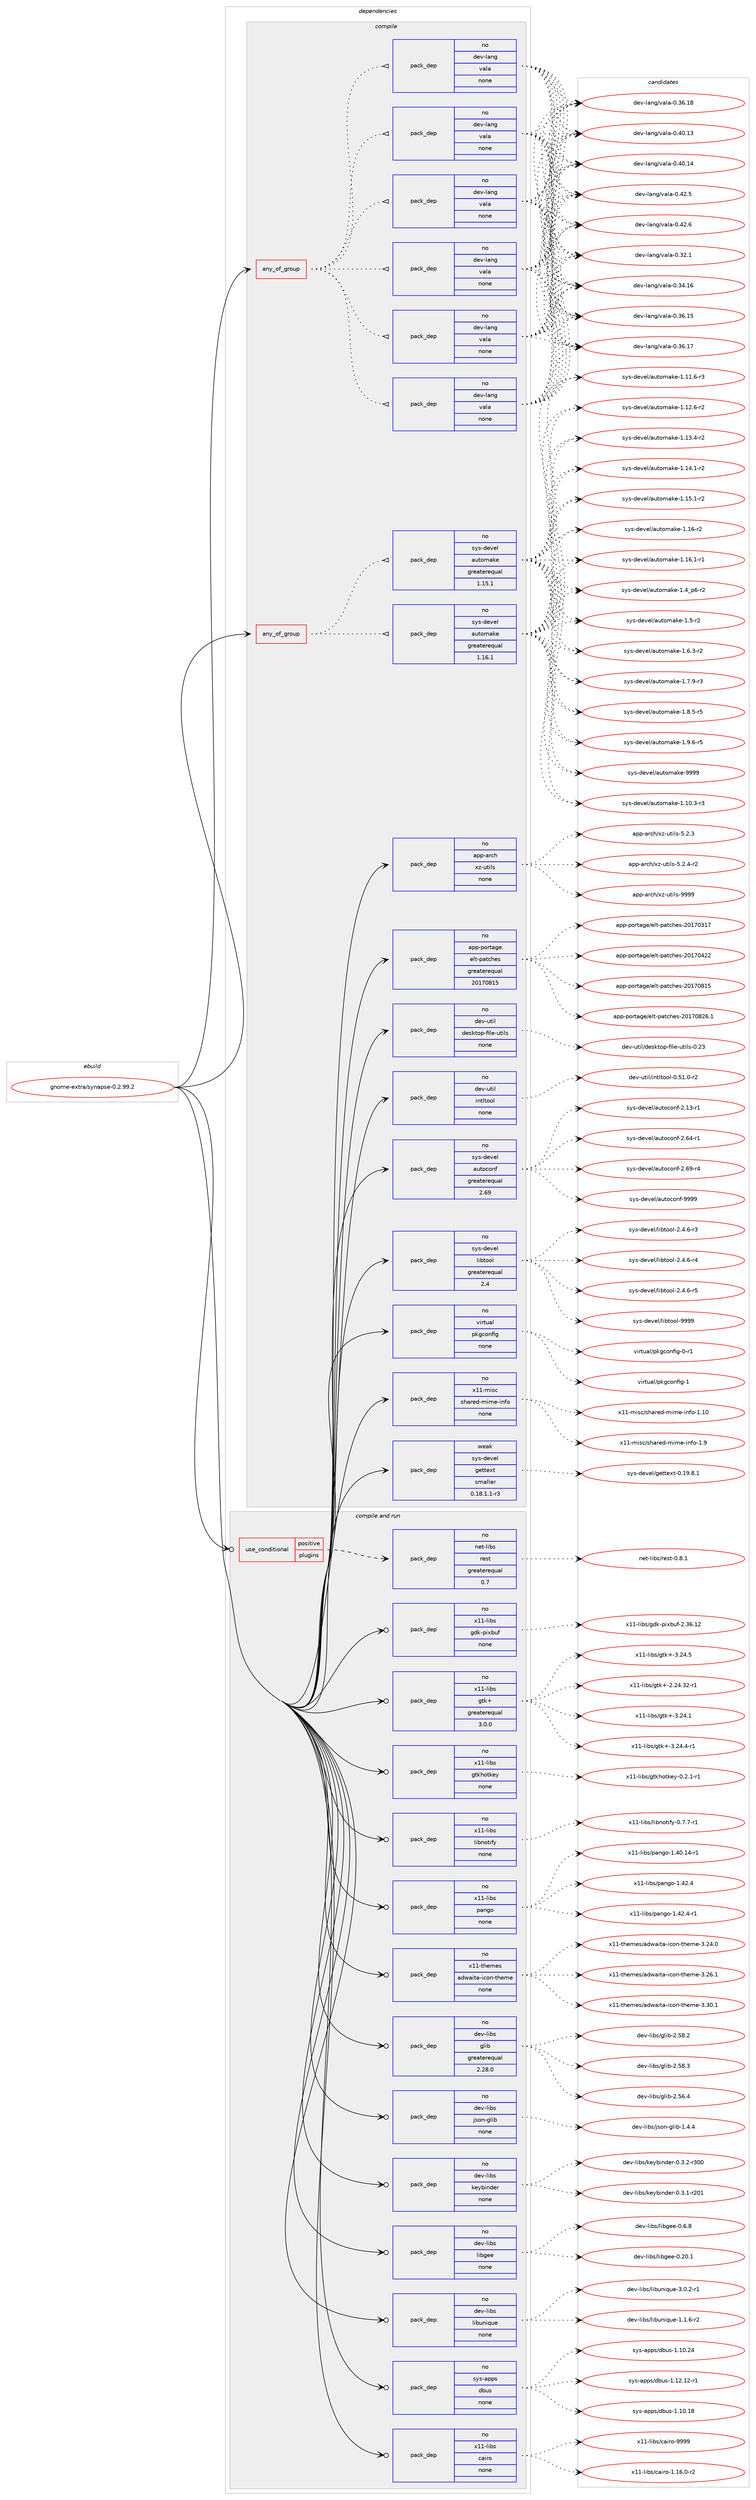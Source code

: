 digraph prolog {

# *************
# Graph options
# *************

newrank=true;
concentrate=true;
compound=true;
graph [rankdir=LR,fontname=Helvetica,fontsize=10,ranksep=1.5];#, ranksep=2.5, nodesep=0.2];
edge  [arrowhead=vee];
node  [fontname=Helvetica,fontsize=10];

# **********
# The ebuild
# **********

subgraph cluster_leftcol {
color=gray;
rank=same;
label=<<i>ebuild</i>>;
id [label="gnome-extra/synapse-0.2.99.2", color=red, width=4, href="../gnome-extra/synapse-0.2.99.2.svg"];
}

# ****************
# The dependencies
# ****************

subgraph cluster_midcol {
color=gray;
label=<<i>dependencies</i>>;
subgraph cluster_compile {
fillcolor="#eeeeee";
style=filled;
label=<<i>compile</i>>;
subgraph any23641 {
dependency1568885 [label=<<TABLE BORDER="0" CELLBORDER="1" CELLSPACING="0" CELLPADDING="4"><TR><TD CELLPADDING="10">any_of_group</TD></TR></TABLE>>, shape=none, color=red];subgraph pack1116404 {
dependency1568886 [label=<<TABLE BORDER="0" CELLBORDER="1" CELLSPACING="0" CELLPADDING="4" WIDTH="220"><TR><TD ROWSPAN="6" CELLPADDING="30">pack_dep</TD></TR><TR><TD WIDTH="110">no</TD></TR><TR><TD>dev-lang</TD></TR><TR><TD>vala</TD></TR><TR><TD>none</TD></TR><TR><TD></TD></TR></TABLE>>, shape=none, color=blue];
}
dependency1568885:e -> dependency1568886:w [weight=20,style="dotted",arrowhead="oinv"];
subgraph pack1116405 {
dependency1568887 [label=<<TABLE BORDER="0" CELLBORDER="1" CELLSPACING="0" CELLPADDING="4" WIDTH="220"><TR><TD ROWSPAN="6" CELLPADDING="30">pack_dep</TD></TR><TR><TD WIDTH="110">no</TD></TR><TR><TD>dev-lang</TD></TR><TR><TD>vala</TD></TR><TR><TD>none</TD></TR><TR><TD></TD></TR></TABLE>>, shape=none, color=blue];
}
dependency1568885:e -> dependency1568887:w [weight=20,style="dotted",arrowhead="oinv"];
subgraph pack1116406 {
dependency1568888 [label=<<TABLE BORDER="0" CELLBORDER="1" CELLSPACING="0" CELLPADDING="4" WIDTH="220"><TR><TD ROWSPAN="6" CELLPADDING="30">pack_dep</TD></TR><TR><TD WIDTH="110">no</TD></TR><TR><TD>dev-lang</TD></TR><TR><TD>vala</TD></TR><TR><TD>none</TD></TR><TR><TD></TD></TR></TABLE>>, shape=none, color=blue];
}
dependency1568885:e -> dependency1568888:w [weight=20,style="dotted",arrowhead="oinv"];
subgraph pack1116407 {
dependency1568889 [label=<<TABLE BORDER="0" CELLBORDER="1" CELLSPACING="0" CELLPADDING="4" WIDTH="220"><TR><TD ROWSPAN="6" CELLPADDING="30">pack_dep</TD></TR><TR><TD WIDTH="110">no</TD></TR><TR><TD>dev-lang</TD></TR><TR><TD>vala</TD></TR><TR><TD>none</TD></TR><TR><TD></TD></TR></TABLE>>, shape=none, color=blue];
}
dependency1568885:e -> dependency1568889:w [weight=20,style="dotted",arrowhead="oinv"];
subgraph pack1116408 {
dependency1568890 [label=<<TABLE BORDER="0" CELLBORDER="1" CELLSPACING="0" CELLPADDING="4" WIDTH="220"><TR><TD ROWSPAN="6" CELLPADDING="30">pack_dep</TD></TR><TR><TD WIDTH="110">no</TD></TR><TR><TD>dev-lang</TD></TR><TR><TD>vala</TD></TR><TR><TD>none</TD></TR><TR><TD></TD></TR></TABLE>>, shape=none, color=blue];
}
dependency1568885:e -> dependency1568890:w [weight=20,style="dotted",arrowhead="oinv"];
subgraph pack1116409 {
dependency1568891 [label=<<TABLE BORDER="0" CELLBORDER="1" CELLSPACING="0" CELLPADDING="4" WIDTH="220"><TR><TD ROWSPAN="6" CELLPADDING="30">pack_dep</TD></TR><TR><TD WIDTH="110">no</TD></TR><TR><TD>dev-lang</TD></TR><TR><TD>vala</TD></TR><TR><TD>none</TD></TR><TR><TD></TD></TR></TABLE>>, shape=none, color=blue];
}
dependency1568885:e -> dependency1568891:w [weight=20,style="dotted",arrowhead="oinv"];
}
id:e -> dependency1568885:w [weight=20,style="solid",arrowhead="vee"];
subgraph any23642 {
dependency1568892 [label=<<TABLE BORDER="0" CELLBORDER="1" CELLSPACING="0" CELLPADDING="4"><TR><TD CELLPADDING="10">any_of_group</TD></TR></TABLE>>, shape=none, color=red];subgraph pack1116410 {
dependency1568893 [label=<<TABLE BORDER="0" CELLBORDER="1" CELLSPACING="0" CELLPADDING="4" WIDTH="220"><TR><TD ROWSPAN="6" CELLPADDING="30">pack_dep</TD></TR><TR><TD WIDTH="110">no</TD></TR><TR><TD>sys-devel</TD></TR><TR><TD>automake</TD></TR><TR><TD>greaterequal</TD></TR><TR><TD>1.16.1</TD></TR></TABLE>>, shape=none, color=blue];
}
dependency1568892:e -> dependency1568893:w [weight=20,style="dotted",arrowhead="oinv"];
subgraph pack1116411 {
dependency1568894 [label=<<TABLE BORDER="0" CELLBORDER="1" CELLSPACING="0" CELLPADDING="4" WIDTH="220"><TR><TD ROWSPAN="6" CELLPADDING="30">pack_dep</TD></TR><TR><TD WIDTH="110">no</TD></TR><TR><TD>sys-devel</TD></TR><TR><TD>automake</TD></TR><TR><TD>greaterequal</TD></TR><TR><TD>1.15.1</TD></TR></TABLE>>, shape=none, color=blue];
}
dependency1568892:e -> dependency1568894:w [weight=20,style="dotted",arrowhead="oinv"];
}
id:e -> dependency1568892:w [weight=20,style="solid",arrowhead="vee"];
subgraph pack1116412 {
dependency1568895 [label=<<TABLE BORDER="0" CELLBORDER="1" CELLSPACING="0" CELLPADDING="4" WIDTH="220"><TR><TD ROWSPAN="6" CELLPADDING="30">pack_dep</TD></TR><TR><TD WIDTH="110">no</TD></TR><TR><TD>app-arch</TD></TR><TR><TD>xz-utils</TD></TR><TR><TD>none</TD></TR><TR><TD></TD></TR></TABLE>>, shape=none, color=blue];
}
id:e -> dependency1568895:w [weight=20,style="solid",arrowhead="vee"];
subgraph pack1116413 {
dependency1568896 [label=<<TABLE BORDER="0" CELLBORDER="1" CELLSPACING="0" CELLPADDING="4" WIDTH="220"><TR><TD ROWSPAN="6" CELLPADDING="30">pack_dep</TD></TR><TR><TD WIDTH="110">no</TD></TR><TR><TD>app-portage</TD></TR><TR><TD>elt-patches</TD></TR><TR><TD>greaterequal</TD></TR><TR><TD>20170815</TD></TR></TABLE>>, shape=none, color=blue];
}
id:e -> dependency1568896:w [weight=20,style="solid",arrowhead="vee"];
subgraph pack1116414 {
dependency1568897 [label=<<TABLE BORDER="0" CELLBORDER="1" CELLSPACING="0" CELLPADDING="4" WIDTH="220"><TR><TD ROWSPAN="6" CELLPADDING="30">pack_dep</TD></TR><TR><TD WIDTH="110">no</TD></TR><TR><TD>dev-util</TD></TR><TR><TD>desktop-file-utils</TD></TR><TR><TD>none</TD></TR><TR><TD></TD></TR></TABLE>>, shape=none, color=blue];
}
id:e -> dependency1568897:w [weight=20,style="solid",arrowhead="vee"];
subgraph pack1116415 {
dependency1568898 [label=<<TABLE BORDER="0" CELLBORDER="1" CELLSPACING="0" CELLPADDING="4" WIDTH="220"><TR><TD ROWSPAN="6" CELLPADDING="30">pack_dep</TD></TR><TR><TD WIDTH="110">no</TD></TR><TR><TD>dev-util</TD></TR><TR><TD>intltool</TD></TR><TR><TD>none</TD></TR><TR><TD></TD></TR></TABLE>>, shape=none, color=blue];
}
id:e -> dependency1568898:w [weight=20,style="solid",arrowhead="vee"];
subgraph pack1116416 {
dependency1568899 [label=<<TABLE BORDER="0" CELLBORDER="1" CELLSPACING="0" CELLPADDING="4" WIDTH="220"><TR><TD ROWSPAN="6" CELLPADDING="30">pack_dep</TD></TR><TR><TD WIDTH="110">no</TD></TR><TR><TD>sys-devel</TD></TR><TR><TD>autoconf</TD></TR><TR><TD>greaterequal</TD></TR><TR><TD>2.69</TD></TR></TABLE>>, shape=none, color=blue];
}
id:e -> dependency1568899:w [weight=20,style="solid",arrowhead="vee"];
subgraph pack1116417 {
dependency1568900 [label=<<TABLE BORDER="0" CELLBORDER="1" CELLSPACING="0" CELLPADDING="4" WIDTH="220"><TR><TD ROWSPAN="6" CELLPADDING="30">pack_dep</TD></TR><TR><TD WIDTH="110">no</TD></TR><TR><TD>sys-devel</TD></TR><TR><TD>libtool</TD></TR><TR><TD>greaterequal</TD></TR><TR><TD>2.4</TD></TR></TABLE>>, shape=none, color=blue];
}
id:e -> dependency1568900:w [weight=20,style="solid",arrowhead="vee"];
subgraph pack1116418 {
dependency1568901 [label=<<TABLE BORDER="0" CELLBORDER="1" CELLSPACING="0" CELLPADDING="4" WIDTH="220"><TR><TD ROWSPAN="6" CELLPADDING="30">pack_dep</TD></TR><TR><TD WIDTH="110">no</TD></TR><TR><TD>virtual</TD></TR><TR><TD>pkgconfig</TD></TR><TR><TD>none</TD></TR><TR><TD></TD></TR></TABLE>>, shape=none, color=blue];
}
id:e -> dependency1568901:w [weight=20,style="solid",arrowhead="vee"];
subgraph pack1116419 {
dependency1568902 [label=<<TABLE BORDER="0" CELLBORDER="1" CELLSPACING="0" CELLPADDING="4" WIDTH="220"><TR><TD ROWSPAN="6" CELLPADDING="30">pack_dep</TD></TR><TR><TD WIDTH="110">no</TD></TR><TR><TD>x11-misc</TD></TR><TR><TD>shared-mime-info</TD></TR><TR><TD>none</TD></TR><TR><TD></TD></TR></TABLE>>, shape=none, color=blue];
}
id:e -> dependency1568902:w [weight=20,style="solid",arrowhead="vee"];
subgraph pack1116420 {
dependency1568903 [label=<<TABLE BORDER="0" CELLBORDER="1" CELLSPACING="0" CELLPADDING="4" WIDTH="220"><TR><TD ROWSPAN="6" CELLPADDING="30">pack_dep</TD></TR><TR><TD WIDTH="110">weak</TD></TR><TR><TD>sys-devel</TD></TR><TR><TD>gettext</TD></TR><TR><TD>smaller</TD></TR><TR><TD>0.18.1.1-r3</TD></TR></TABLE>>, shape=none, color=blue];
}
id:e -> dependency1568903:w [weight=20,style="solid",arrowhead="vee"];
}
subgraph cluster_compileandrun {
fillcolor="#eeeeee";
style=filled;
label=<<i>compile and run</i>>;
subgraph cond428201 {
dependency1568904 [label=<<TABLE BORDER="0" CELLBORDER="1" CELLSPACING="0" CELLPADDING="4"><TR><TD ROWSPAN="3" CELLPADDING="10">use_conditional</TD></TR><TR><TD>positive</TD></TR><TR><TD>plugins</TD></TR></TABLE>>, shape=none, color=red];
subgraph pack1116421 {
dependency1568905 [label=<<TABLE BORDER="0" CELLBORDER="1" CELLSPACING="0" CELLPADDING="4" WIDTH="220"><TR><TD ROWSPAN="6" CELLPADDING="30">pack_dep</TD></TR><TR><TD WIDTH="110">no</TD></TR><TR><TD>net-libs</TD></TR><TR><TD>rest</TD></TR><TR><TD>greaterequal</TD></TR><TR><TD>0.7</TD></TR></TABLE>>, shape=none, color=blue];
}
dependency1568904:e -> dependency1568905:w [weight=20,style="dashed",arrowhead="vee"];
}
id:e -> dependency1568904:w [weight=20,style="solid",arrowhead="odotvee"];
subgraph pack1116422 {
dependency1568906 [label=<<TABLE BORDER="0" CELLBORDER="1" CELLSPACING="0" CELLPADDING="4" WIDTH="220"><TR><TD ROWSPAN="6" CELLPADDING="30">pack_dep</TD></TR><TR><TD WIDTH="110">no</TD></TR><TR><TD>dev-libs</TD></TR><TR><TD>glib</TD></TR><TR><TD>greaterequal</TD></TR><TR><TD>2.28.0</TD></TR></TABLE>>, shape=none, color=blue];
}
id:e -> dependency1568906:w [weight=20,style="solid",arrowhead="odotvee"];
subgraph pack1116423 {
dependency1568907 [label=<<TABLE BORDER="0" CELLBORDER="1" CELLSPACING="0" CELLPADDING="4" WIDTH="220"><TR><TD ROWSPAN="6" CELLPADDING="30">pack_dep</TD></TR><TR><TD WIDTH="110">no</TD></TR><TR><TD>dev-libs</TD></TR><TR><TD>json-glib</TD></TR><TR><TD>none</TD></TR><TR><TD></TD></TR></TABLE>>, shape=none, color=blue];
}
id:e -> dependency1568907:w [weight=20,style="solid",arrowhead="odotvee"];
subgraph pack1116424 {
dependency1568908 [label=<<TABLE BORDER="0" CELLBORDER="1" CELLSPACING="0" CELLPADDING="4" WIDTH="220"><TR><TD ROWSPAN="6" CELLPADDING="30">pack_dep</TD></TR><TR><TD WIDTH="110">no</TD></TR><TR><TD>dev-libs</TD></TR><TR><TD>keybinder</TD></TR><TR><TD>none</TD></TR><TR><TD></TD></TR></TABLE>>, shape=none, color=blue];
}
id:e -> dependency1568908:w [weight=20,style="solid",arrowhead="odotvee"];
subgraph pack1116425 {
dependency1568909 [label=<<TABLE BORDER="0" CELLBORDER="1" CELLSPACING="0" CELLPADDING="4" WIDTH="220"><TR><TD ROWSPAN="6" CELLPADDING="30">pack_dep</TD></TR><TR><TD WIDTH="110">no</TD></TR><TR><TD>dev-libs</TD></TR><TR><TD>libgee</TD></TR><TR><TD>none</TD></TR><TR><TD></TD></TR></TABLE>>, shape=none, color=blue];
}
id:e -> dependency1568909:w [weight=20,style="solid",arrowhead="odotvee"];
subgraph pack1116426 {
dependency1568910 [label=<<TABLE BORDER="0" CELLBORDER="1" CELLSPACING="0" CELLPADDING="4" WIDTH="220"><TR><TD ROWSPAN="6" CELLPADDING="30">pack_dep</TD></TR><TR><TD WIDTH="110">no</TD></TR><TR><TD>dev-libs</TD></TR><TR><TD>libunique</TD></TR><TR><TD>none</TD></TR><TR><TD></TD></TR></TABLE>>, shape=none, color=blue];
}
id:e -> dependency1568910:w [weight=20,style="solid",arrowhead="odotvee"];
subgraph pack1116427 {
dependency1568911 [label=<<TABLE BORDER="0" CELLBORDER="1" CELLSPACING="0" CELLPADDING="4" WIDTH="220"><TR><TD ROWSPAN="6" CELLPADDING="30">pack_dep</TD></TR><TR><TD WIDTH="110">no</TD></TR><TR><TD>sys-apps</TD></TR><TR><TD>dbus</TD></TR><TR><TD>none</TD></TR><TR><TD></TD></TR></TABLE>>, shape=none, color=blue];
}
id:e -> dependency1568911:w [weight=20,style="solid",arrowhead="odotvee"];
subgraph pack1116428 {
dependency1568912 [label=<<TABLE BORDER="0" CELLBORDER="1" CELLSPACING="0" CELLPADDING="4" WIDTH="220"><TR><TD ROWSPAN="6" CELLPADDING="30">pack_dep</TD></TR><TR><TD WIDTH="110">no</TD></TR><TR><TD>x11-libs</TD></TR><TR><TD>cairo</TD></TR><TR><TD>none</TD></TR><TR><TD></TD></TR></TABLE>>, shape=none, color=blue];
}
id:e -> dependency1568912:w [weight=20,style="solid",arrowhead="odotvee"];
subgraph pack1116429 {
dependency1568913 [label=<<TABLE BORDER="0" CELLBORDER="1" CELLSPACING="0" CELLPADDING="4" WIDTH="220"><TR><TD ROWSPAN="6" CELLPADDING="30">pack_dep</TD></TR><TR><TD WIDTH="110">no</TD></TR><TR><TD>x11-libs</TD></TR><TR><TD>gdk-pixbuf</TD></TR><TR><TD>none</TD></TR><TR><TD></TD></TR></TABLE>>, shape=none, color=blue];
}
id:e -> dependency1568913:w [weight=20,style="solid",arrowhead="odotvee"];
subgraph pack1116430 {
dependency1568914 [label=<<TABLE BORDER="0" CELLBORDER="1" CELLSPACING="0" CELLPADDING="4" WIDTH="220"><TR><TD ROWSPAN="6" CELLPADDING="30">pack_dep</TD></TR><TR><TD WIDTH="110">no</TD></TR><TR><TD>x11-libs</TD></TR><TR><TD>gtk+</TD></TR><TR><TD>greaterequal</TD></TR><TR><TD>3.0.0</TD></TR></TABLE>>, shape=none, color=blue];
}
id:e -> dependency1568914:w [weight=20,style="solid",arrowhead="odotvee"];
subgraph pack1116431 {
dependency1568915 [label=<<TABLE BORDER="0" CELLBORDER="1" CELLSPACING="0" CELLPADDING="4" WIDTH="220"><TR><TD ROWSPAN="6" CELLPADDING="30">pack_dep</TD></TR><TR><TD WIDTH="110">no</TD></TR><TR><TD>x11-libs</TD></TR><TR><TD>gtkhotkey</TD></TR><TR><TD>none</TD></TR><TR><TD></TD></TR></TABLE>>, shape=none, color=blue];
}
id:e -> dependency1568915:w [weight=20,style="solid",arrowhead="odotvee"];
subgraph pack1116432 {
dependency1568916 [label=<<TABLE BORDER="0" CELLBORDER="1" CELLSPACING="0" CELLPADDING="4" WIDTH="220"><TR><TD ROWSPAN="6" CELLPADDING="30">pack_dep</TD></TR><TR><TD WIDTH="110">no</TD></TR><TR><TD>x11-libs</TD></TR><TR><TD>libnotify</TD></TR><TR><TD>none</TD></TR><TR><TD></TD></TR></TABLE>>, shape=none, color=blue];
}
id:e -> dependency1568916:w [weight=20,style="solid",arrowhead="odotvee"];
subgraph pack1116433 {
dependency1568917 [label=<<TABLE BORDER="0" CELLBORDER="1" CELLSPACING="0" CELLPADDING="4" WIDTH="220"><TR><TD ROWSPAN="6" CELLPADDING="30">pack_dep</TD></TR><TR><TD WIDTH="110">no</TD></TR><TR><TD>x11-libs</TD></TR><TR><TD>pango</TD></TR><TR><TD>none</TD></TR><TR><TD></TD></TR></TABLE>>, shape=none, color=blue];
}
id:e -> dependency1568917:w [weight=20,style="solid",arrowhead="odotvee"];
subgraph pack1116434 {
dependency1568918 [label=<<TABLE BORDER="0" CELLBORDER="1" CELLSPACING="0" CELLPADDING="4" WIDTH="220"><TR><TD ROWSPAN="6" CELLPADDING="30">pack_dep</TD></TR><TR><TD WIDTH="110">no</TD></TR><TR><TD>x11-themes</TD></TR><TR><TD>adwaita-icon-theme</TD></TR><TR><TD>none</TD></TR><TR><TD></TD></TR></TABLE>>, shape=none, color=blue];
}
id:e -> dependency1568918:w [weight=20,style="solid",arrowhead="odotvee"];
}
subgraph cluster_run {
fillcolor="#eeeeee";
style=filled;
label=<<i>run</i>>;
}
}

# **************
# The candidates
# **************

subgraph cluster_choices {
rank=same;
color=gray;
label=<<i>candidates</i>>;

subgraph choice1116404 {
color=black;
nodesep=1;
choice100101118451089711010347118971089745484651504649 [label="dev-lang/vala-0.32.1", color=red, width=4,href="../dev-lang/vala-0.32.1.svg"];
choice10010111845108971101034711897108974548465152464954 [label="dev-lang/vala-0.34.16", color=red, width=4,href="../dev-lang/vala-0.34.16.svg"];
choice10010111845108971101034711897108974548465154464953 [label="dev-lang/vala-0.36.15", color=red, width=4,href="../dev-lang/vala-0.36.15.svg"];
choice10010111845108971101034711897108974548465154464955 [label="dev-lang/vala-0.36.17", color=red, width=4,href="../dev-lang/vala-0.36.17.svg"];
choice10010111845108971101034711897108974548465154464956 [label="dev-lang/vala-0.36.18", color=red, width=4,href="../dev-lang/vala-0.36.18.svg"];
choice10010111845108971101034711897108974548465248464951 [label="dev-lang/vala-0.40.13", color=red, width=4,href="../dev-lang/vala-0.40.13.svg"];
choice10010111845108971101034711897108974548465248464952 [label="dev-lang/vala-0.40.14", color=red, width=4,href="../dev-lang/vala-0.40.14.svg"];
choice100101118451089711010347118971089745484652504653 [label="dev-lang/vala-0.42.5", color=red, width=4,href="../dev-lang/vala-0.42.5.svg"];
choice100101118451089711010347118971089745484652504654 [label="dev-lang/vala-0.42.6", color=red, width=4,href="../dev-lang/vala-0.42.6.svg"];
dependency1568886:e -> choice100101118451089711010347118971089745484651504649:w [style=dotted,weight="100"];
dependency1568886:e -> choice10010111845108971101034711897108974548465152464954:w [style=dotted,weight="100"];
dependency1568886:e -> choice10010111845108971101034711897108974548465154464953:w [style=dotted,weight="100"];
dependency1568886:e -> choice10010111845108971101034711897108974548465154464955:w [style=dotted,weight="100"];
dependency1568886:e -> choice10010111845108971101034711897108974548465154464956:w [style=dotted,weight="100"];
dependency1568886:e -> choice10010111845108971101034711897108974548465248464951:w [style=dotted,weight="100"];
dependency1568886:e -> choice10010111845108971101034711897108974548465248464952:w [style=dotted,weight="100"];
dependency1568886:e -> choice100101118451089711010347118971089745484652504653:w [style=dotted,weight="100"];
dependency1568886:e -> choice100101118451089711010347118971089745484652504654:w [style=dotted,weight="100"];
}
subgraph choice1116405 {
color=black;
nodesep=1;
choice100101118451089711010347118971089745484651504649 [label="dev-lang/vala-0.32.1", color=red, width=4,href="../dev-lang/vala-0.32.1.svg"];
choice10010111845108971101034711897108974548465152464954 [label="dev-lang/vala-0.34.16", color=red, width=4,href="../dev-lang/vala-0.34.16.svg"];
choice10010111845108971101034711897108974548465154464953 [label="dev-lang/vala-0.36.15", color=red, width=4,href="../dev-lang/vala-0.36.15.svg"];
choice10010111845108971101034711897108974548465154464955 [label="dev-lang/vala-0.36.17", color=red, width=4,href="../dev-lang/vala-0.36.17.svg"];
choice10010111845108971101034711897108974548465154464956 [label="dev-lang/vala-0.36.18", color=red, width=4,href="../dev-lang/vala-0.36.18.svg"];
choice10010111845108971101034711897108974548465248464951 [label="dev-lang/vala-0.40.13", color=red, width=4,href="../dev-lang/vala-0.40.13.svg"];
choice10010111845108971101034711897108974548465248464952 [label="dev-lang/vala-0.40.14", color=red, width=4,href="../dev-lang/vala-0.40.14.svg"];
choice100101118451089711010347118971089745484652504653 [label="dev-lang/vala-0.42.5", color=red, width=4,href="../dev-lang/vala-0.42.5.svg"];
choice100101118451089711010347118971089745484652504654 [label="dev-lang/vala-0.42.6", color=red, width=4,href="../dev-lang/vala-0.42.6.svg"];
dependency1568887:e -> choice100101118451089711010347118971089745484651504649:w [style=dotted,weight="100"];
dependency1568887:e -> choice10010111845108971101034711897108974548465152464954:w [style=dotted,weight="100"];
dependency1568887:e -> choice10010111845108971101034711897108974548465154464953:w [style=dotted,weight="100"];
dependency1568887:e -> choice10010111845108971101034711897108974548465154464955:w [style=dotted,weight="100"];
dependency1568887:e -> choice10010111845108971101034711897108974548465154464956:w [style=dotted,weight="100"];
dependency1568887:e -> choice10010111845108971101034711897108974548465248464951:w [style=dotted,weight="100"];
dependency1568887:e -> choice10010111845108971101034711897108974548465248464952:w [style=dotted,weight="100"];
dependency1568887:e -> choice100101118451089711010347118971089745484652504653:w [style=dotted,weight="100"];
dependency1568887:e -> choice100101118451089711010347118971089745484652504654:w [style=dotted,weight="100"];
}
subgraph choice1116406 {
color=black;
nodesep=1;
choice100101118451089711010347118971089745484651504649 [label="dev-lang/vala-0.32.1", color=red, width=4,href="../dev-lang/vala-0.32.1.svg"];
choice10010111845108971101034711897108974548465152464954 [label="dev-lang/vala-0.34.16", color=red, width=4,href="../dev-lang/vala-0.34.16.svg"];
choice10010111845108971101034711897108974548465154464953 [label="dev-lang/vala-0.36.15", color=red, width=4,href="../dev-lang/vala-0.36.15.svg"];
choice10010111845108971101034711897108974548465154464955 [label="dev-lang/vala-0.36.17", color=red, width=4,href="../dev-lang/vala-0.36.17.svg"];
choice10010111845108971101034711897108974548465154464956 [label="dev-lang/vala-0.36.18", color=red, width=4,href="../dev-lang/vala-0.36.18.svg"];
choice10010111845108971101034711897108974548465248464951 [label="dev-lang/vala-0.40.13", color=red, width=4,href="../dev-lang/vala-0.40.13.svg"];
choice10010111845108971101034711897108974548465248464952 [label="dev-lang/vala-0.40.14", color=red, width=4,href="../dev-lang/vala-0.40.14.svg"];
choice100101118451089711010347118971089745484652504653 [label="dev-lang/vala-0.42.5", color=red, width=4,href="../dev-lang/vala-0.42.5.svg"];
choice100101118451089711010347118971089745484652504654 [label="dev-lang/vala-0.42.6", color=red, width=4,href="../dev-lang/vala-0.42.6.svg"];
dependency1568888:e -> choice100101118451089711010347118971089745484651504649:w [style=dotted,weight="100"];
dependency1568888:e -> choice10010111845108971101034711897108974548465152464954:w [style=dotted,weight="100"];
dependency1568888:e -> choice10010111845108971101034711897108974548465154464953:w [style=dotted,weight="100"];
dependency1568888:e -> choice10010111845108971101034711897108974548465154464955:w [style=dotted,weight="100"];
dependency1568888:e -> choice10010111845108971101034711897108974548465154464956:w [style=dotted,weight="100"];
dependency1568888:e -> choice10010111845108971101034711897108974548465248464951:w [style=dotted,weight="100"];
dependency1568888:e -> choice10010111845108971101034711897108974548465248464952:w [style=dotted,weight="100"];
dependency1568888:e -> choice100101118451089711010347118971089745484652504653:w [style=dotted,weight="100"];
dependency1568888:e -> choice100101118451089711010347118971089745484652504654:w [style=dotted,weight="100"];
}
subgraph choice1116407 {
color=black;
nodesep=1;
choice100101118451089711010347118971089745484651504649 [label="dev-lang/vala-0.32.1", color=red, width=4,href="../dev-lang/vala-0.32.1.svg"];
choice10010111845108971101034711897108974548465152464954 [label="dev-lang/vala-0.34.16", color=red, width=4,href="../dev-lang/vala-0.34.16.svg"];
choice10010111845108971101034711897108974548465154464953 [label="dev-lang/vala-0.36.15", color=red, width=4,href="../dev-lang/vala-0.36.15.svg"];
choice10010111845108971101034711897108974548465154464955 [label="dev-lang/vala-0.36.17", color=red, width=4,href="../dev-lang/vala-0.36.17.svg"];
choice10010111845108971101034711897108974548465154464956 [label="dev-lang/vala-0.36.18", color=red, width=4,href="../dev-lang/vala-0.36.18.svg"];
choice10010111845108971101034711897108974548465248464951 [label="dev-lang/vala-0.40.13", color=red, width=4,href="../dev-lang/vala-0.40.13.svg"];
choice10010111845108971101034711897108974548465248464952 [label="dev-lang/vala-0.40.14", color=red, width=4,href="../dev-lang/vala-0.40.14.svg"];
choice100101118451089711010347118971089745484652504653 [label="dev-lang/vala-0.42.5", color=red, width=4,href="../dev-lang/vala-0.42.5.svg"];
choice100101118451089711010347118971089745484652504654 [label="dev-lang/vala-0.42.6", color=red, width=4,href="../dev-lang/vala-0.42.6.svg"];
dependency1568889:e -> choice100101118451089711010347118971089745484651504649:w [style=dotted,weight="100"];
dependency1568889:e -> choice10010111845108971101034711897108974548465152464954:w [style=dotted,weight="100"];
dependency1568889:e -> choice10010111845108971101034711897108974548465154464953:w [style=dotted,weight="100"];
dependency1568889:e -> choice10010111845108971101034711897108974548465154464955:w [style=dotted,weight="100"];
dependency1568889:e -> choice10010111845108971101034711897108974548465154464956:w [style=dotted,weight="100"];
dependency1568889:e -> choice10010111845108971101034711897108974548465248464951:w [style=dotted,weight="100"];
dependency1568889:e -> choice10010111845108971101034711897108974548465248464952:w [style=dotted,weight="100"];
dependency1568889:e -> choice100101118451089711010347118971089745484652504653:w [style=dotted,weight="100"];
dependency1568889:e -> choice100101118451089711010347118971089745484652504654:w [style=dotted,weight="100"];
}
subgraph choice1116408 {
color=black;
nodesep=1;
choice100101118451089711010347118971089745484651504649 [label="dev-lang/vala-0.32.1", color=red, width=4,href="../dev-lang/vala-0.32.1.svg"];
choice10010111845108971101034711897108974548465152464954 [label="dev-lang/vala-0.34.16", color=red, width=4,href="../dev-lang/vala-0.34.16.svg"];
choice10010111845108971101034711897108974548465154464953 [label="dev-lang/vala-0.36.15", color=red, width=4,href="../dev-lang/vala-0.36.15.svg"];
choice10010111845108971101034711897108974548465154464955 [label="dev-lang/vala-0.36.17", color=red, width=4,href="../dev-lang/vala-0.36.17.svg"];
choice10010111845108971101034711897108974548465154464956 [label="dev-lang/vala-0.36.18", color=red, width=4,href="../dev-lang/vala-0.36.18.svg"];
choice10010111845108971101034711897108974548465248464951 [label="dev-lang/vala-0.40.13", color=red, width=4,href="../dev-lang/vala-0.40.13.svg"];
choice10010111845108971101034711897108974548465248464952 [label="dev-lang/vala-0.40.14", color=red, width=4,href="../dev-lang/vala-0.40.14.svg"];
choice100101118451089711010347118971089745484652504653 [label="dev-lang/vala-0.42.5", color=red, width=4,href="../dev-lang/vala-0.42.5.svg"];
choice100101118451089711010347118971089745484652504654 [label="dev-lang/vala-0.42.6", color=red, width=4,href="../dev-lang/vala-0.42.6.svg"];
dependency1568890:e -> choice100101118451089711010347118971089745484651504649:w [style=dotted,weight="100"];
dependency1568890:e -> choice10010111845108971101034711897108974548465152464954:w [style=dotted,weight="100"];
dependency1568890:e -> choice10010111845108971101034711897108974548465154464953:w [style=dotted,weight="100"];
dependency1568890:e -> choice10010111845108971101034711897108974548465154464955:w [style=dotted,weight="100"];
dependency1568890:e -> choice10010111845108971101034711897108974548465154464956:w [style=dotted,weight="100"];
dependency1568890:e -> choice10010111845108971101034711897108974548465248464951:w [style=dotted,weight="100"];
dependency1568890:e -> choice10010111845108971101034711897108974548465248464952:w [style=dotted,weight="100"];
dependency1568890:e -> choice100101118451089711010347118971089745484652504653:w [style=dotted,weight="100"];
dependency1568890:e -> choice100101118451089711010347118971089745484652504654:w [style=dotted,weight="100"];
}
subgraph choice1116409 {
color=black;
nodesep=1;
choice100101118451089711010347118971089745484651504649 [label="dev-lang/vala-0.32.1", color=red, width=4,href="../dev-lang/vala-0.32.1.svg"];
choice10010111845108971101034711897108974548465152464954 [label="dev-lang/vala-0.34.16", color=red, width=4,href="../dev-lang/vala-0.34.16.svg"];
choice10010111845108971101034711897108974548465154464953 [label="dev-lang/vala-0.36.15", color=red, width=4,href="../dev-lang/vala-0.36.15.svg"];
choice10010111845108971101034711897108974548465154464955 [label="dev-lang/vala-0.36.17", color=red, width=4,href="../dev-lang/vala-0.36.17.svg"];
choice10010111845108971101034711897108974548465154464956 [label="dev-lang/vala-0.36.18", color=red, width=4,href="../dev-lang/vala-0.36.18.svg"];
choice10010111845108971101034711897108974548465248464951 [label="dev-lang/vala-0.40.13", color=red, width=4,href="../dev-lang/vala-0.40.13.svg"];
choice10010111845108971101034711897108974548465248464952 [label="dev-lang/vala-0.40.14", color=red, width=4,href="../dev-lang/vala-0.40.14.svg"];
choice100101118451089711010347118971089745484652504653 [label="dev-lang/vala-0.42.5", color=red, width=4,href="../dev-lang/vala-0.42.5.svg"];
choice100101118451089711010347118971089745484652504654 [label="dev-lang/vala-0.42.6", color=red, width=4,href="../dev-lang/vala-0.42.6.svg"];
dependency1568891:e -> choice100101118451089711010347118971089745484651504649:w [style=dotted,weight="100"];
dependency1568891:e -> choice10010111845108971101034711897108974548465152464954:w [style=dotted,weight="100"];
dependency1568891:e -> choice10010111845108971101034711897108974548465154464953:w [style=dotted,weight="100"];
dependency1568891:e -> choice10010111845108971101034711897108974548465154464955:w [style=dotted,weight="100"];
dependency1568891:e -> choice10010111845108971101034711897108974548465154464956:w [style=dotted,weight="100"];
dependency1568891:e -> choice10010111845108971101034711897108974548465248464951:w [style=dotted,weight="100"];
dependency1568891:e -> choice10010111845108971101034711897108974548465248464952:w [style=dotted,weight="100"];
dependency1568891:e -> choice100101118451089711010347118971089745484652504653:w [style=dotted,weight="100"];
dependency1568891:e -> choice100101118451089711010347118971089745484652504654:w [style=dotted,weight="100"];
}
subgraph choice1116410 {
color=black;
nodesep=1;
choice11512111545100101118101108479711711611110997107101454946494846514511451 [label="sys-devel/automake-1.10.3-r3", color=red, width=4,href="../sys-devel/automake-1.10.3-r3.svg"];
choice11512111545100101118101108479711711611110997107101454946494946544511451 [label="sys-devel/automake-1.11.6-r3", color=red, width=4,href="../sys-devel/automake-1.11.6-r3.svg"];
choice11512111545100101118101108479711711611110997107101454946495046544511450 [label="sys-devel/automake-1.12.6-r2", color=red, width=4,href="../sys-devel/automake-1.12.6-r2.svg"];
choice11512111545100101118101108479711711611110997107101454946495146524511450 [label="sys-devel/automake-1.13.4-r2", color=red, width=4,href="../sys-devel/automake-1.13.4-r2.svg"];
choice11512111545100101118101108479711711611110997107101454946495246494511450 [label="sys-devel/automake-1.14.1-r2", color=red, width=4,href="../sys-devel/automake-1.14.1-r2.svg"];
choice11512111545100101118101108479711711611110997107101454946495346494511450 [label="sys-devel/automake-1.15.1-r2", color=red, width=4,href="../sys-devel/automake-1.15.1-r2.svg"];
choice1151211154510010111810110847971171161111099710710145494649544511450 [label="sys-devel/automake-1.16-r2", color=red, width=4,href="../sys-devel/automake-1.16-r2.svg"];
choice11512111545100101118101108479711711611110997107101454946495446494511449 [label="sys-devel/automake-1.16.1-r1", color=red, width=4,href="../sys-devel/automake-1.16.1-r1.svg"];
choice115121115451001011181011084797117116111109971071014549465295112544511450 [label="sys-devel/automake-1.4_p6-r2", color=red, width=4,href="../sys-devel/automake-1.4_p6-r2.svg"];
choice11512111545100101118101108479711711611110997107101454946534511450 [label="sys-devel/automake-1.5-r2", color=red, width=4,href="../sys-devel/automake-1.5-r2.svg"];
choice115121115451001011181011084797117116111109971071014549465446514511450 [label="sys-devel/automake-1.6.3-r2", color=red, width=4,href="../sys-devel/automake-1.6.3-r2.svg"];
choice115121115451001011181011084797117116111109971071014549465546574511451 [label="sys-devel/automake-1.7.9-r3", color=red, width=4,href="../sys-devel/automake-1.7.9-r3.svg"];
choice115121115451001011181011084797117116111109971071014549465646534511453 [label="sys-devel/automake-1.8.5-r5", color=red, width=4,href="../sys-devel/automake-1.8.5-r5.svg"];
choice115121115451001011181011084797117116111109971071014549465746544511453 [label="sys-devel/automake-1.9.6-r5", color=red, width=4,href="../sys-devel/automake-1.9.6-r5.svg"];
choice115121115451001011181011084797117116111109971071014557575757 [label="sys-devel/automake-9999", color=red, width=4,href="../sys-devel/automake-9999.svg"];
dependency1568893:e -> choice11512111545100101118101108479711711611110997107101454946494846514511451:w [style=dotted,weight="100"];
dependency1568893:e -> choice11512111545100101118101108479711711611110997107101454946494946544511451:w [style=dotted,weight="100"];
dependency1568893:e -> choice11512111545100101118101108479711711611110997107101454946495046544511450:w [style=dotted,weight="100"];
dependency1568893:e -> choice11512111545100101118101108479711711611110997107101454946495146524511450:w [style=dotted,weight="100"];
dependency1568893:e -> choice11512111545100101118101108479711711611110997107101454946495246494511450:w [style=dotted,weight="100"];
dependency1568893:e -> choice11512111545100101118101108479711711611110997107101454946495346494511450:w [style=dotted,weight="100"];
dependency1568893:e -> choice1151211154510010111810110847971171161111099710710145494649544511450:w [style=dotted,weight="100"];
dependency1568893:e -> choice11512111545100101118101108479711711611110997107101454946495446494511449:w [style=dotted,weight="100"];
dependency1568893:e -> choice115121115451001011181011084797117116111109971071014549465295112544511450:w [style=dotted,weight="100"];
dependency1568893:e -> choice11512111545100101118101108479711711611110997107101454946534511450:w [style=dotted,weight="100"];
dependency1568893:e -> choice115121115451001011181011084797117116111109971071014549465446514511450:w [style=dotted,weight="100"];
dependency1568893:e -> choice115121115451001011181011084797117116111109971071014549465546574511451:w [style=dotted,weight="100"];
dependency1568893:e -> choice115121115451001011181011084797117116111109971071014549465646534511453:w [style=dotted,weight="100"];
dependency1568893:e -> choice115121115451001011181011084797117116111109971071014549465746544511453:w [style=dotted,weight="100"];
dependency1568893:e -> choice115121115451001011181011084797117116111109971071014557575757:w [style=dotted,weight="100"];
}
subgraph choice1116411 {
color=black;
nodesep=1;
choice11512111545100101118101108479711711611110997107101454946494846514511451 [label="sys-devel/automake-1.10.3-r3", color=red, width=4,href="../sys-devel/automake-1.10.3-r3.svg"];
choice11512111545100101118101108479711711611110997107101454946494946544511451 [label="sys-devel/automake-1.11.6-r3", color=red, width=4,href="../sys-devel/automake-1.11.6-r3.svg"];
choice11512111545100101118101108479711711611110997107101454946495046544511450 [label="sys-devel/automake-1.12.6-r2", color=red, width=4,href="../sys-devel/automake-1.12.6-r2.svg"];
choice11512111545100101118101108479711711611110997107101454946495146524511450 [label="sys-devel/automake-1.13.4-r2", color=red, width=4,href="../sys-devel/automake-1.13.4-r2.svg"];
choice11512111545100101118101108479711711611110997107101454946495246494511450 [label="sys-devel/automake-1.14.1-r2", color=red, width=4,href="../sys-devel/automake-1.14.1-r2.svg"];
choice11512111545100101118101108479711711611110997107101454946495346494511450 [label="sys-devel/automake-1.15.1-r2", color=red, width=4,href="../sys-devel/automake-1.15.1-r2.svg"];
choice1151211154510010111810110847971171161111099710710145494649544511450 [label="sys-devel/automake-1.16-r2", color=red, width=4,href="../sys-devel/automake-1.16-r2.svg"];
choice11512111545100101118101108479711711611110997107101454946495446494511449 [label="sys-devel/automake-1.16.1-r1", color=red, width=4,href="../sys-devel/automake-1.16.1-r1.svg"];
choice115121115451001011181011084797117116111109971071014549465295112544511450 [label="sys-devel/automake-1.4_p6-r2", color=red, width=4,href="../sys-devel/automake-1.4_p6-r2.svg"];
choice11512111545100101118101108479711711611110997107101454946534511450 [label="sys-devel/automake-1.5-r2", color=red, width=4,href="../sys-devel/automake-1.5-r2.svg"];
choice115121115451001011181011084797117116111109971071014549465446514511450 [label="sys-devel/automake-1.6.3-r2", color=red, width=4,href="../sys-devel/automake-1.6.3-r2.svg"];
choice115121115451001011181011084797117116111109971071014549465546574511451 [label="sys-devel/automake-1.7.9-r3", color=red, width=4,href="../sys-devel/automake-1.7.9-r3.svg"];
choice115121115451001011181011084797117116111109971071014549465646534511453 [label="sys-devel/automake-1.8.5-r5", color=red, width=4,href="../sys-devel/automake-1.8.5-r5.svg"];
choice115121115451001011181011084797117116111109971071014549465746544511453 [label="sys-devel/automake-1.9.6-r5", color=red, width=4,href="../sys-devel/automake-1.9.6-r5.svg"];
choice115121115451001011181011084797117116111109971071014557575757 [label="sys-devel/automake-9999", color=red, width=4,href="../sys-devel/automake-9999.svg"];
dependency1568894:e -> choice11512111545100101118101108479711711611110997107101454946494846514511451:w [style=dotted,weight="100"];
dependency1568894:e -> choice11512111545100101118101108479711711611110997107101454946494946544511451:w [style=dotted,weight="100"];
dependency1568894:e -> choice11512111545100101118101108479711711611110997107101454946495046544511450:w [style=dotted,weight="100"];
dependency1568894:e -> choice11512111545100101118101108479711711611110997107101454946495146524511450:w [style=dotted,weight="100"];
dependency1568894:e -> choice11512111545100101118101108479711711611110997107101454946495246494511450:w [style=dotted,weight="100"];
dependency1568894:e -> choice11512111545100101118101108479711711611110997107101454946495346494511450:w [style=dotted,weight="100"];
dependency1568894:e -> choice1151211154510010111810110847971171161111099710710145494649544511450:w [style=dotted,weight="100"];
dependency1568894:e -> choice11512111545100101118101108479711711611110997107101454946495446494511449:w [style=dotted,weight="100"];
dependency1568894:e -> choice115121115451001011181011084797117116111109971071014549465295112544511450:w [style=dotted,weight="100"];
dependency1568894:e -> choice11512111545100101118101108479711711611110997107101454946534511450:w [style=dotted,weight="100"];
dependency1568894:e -> choice115121115451001011181011084797117116111109971071014549465446514511450:w [style=dotted,weight="100"];
dependency1568894:e -> choice115121115451001011181011084797117116111109971071014549465546574511451:w [style=dotted,weight="100"];
dependency1568894:e -> choice115121115451001011181011084797117116111109971071014549465646534511453:w [style=dotted,weight="100"];
dependency1568894:e -> choice115121115451001011181011084797117116111109971071014549465746544511453:w [style=dotted,weight="100"];
dependency1568894:e -> choice115121115451001011181011084797117116111109971071014557575757:w [style=dotted,weight="100"];
}
subgraph choice1116412 {
color=black;
nodesep=1;
choice971121124597114991044712012245117116105108115455346504651 [label="app-arch/xz-utils-5.2.3", color=red, width=4,href="../app-arch/xz-utils-5.2.3.svg"];
choice9711211245971149910447120122451171161051081154553465046524511450 [label="app-arch/xz-utils-5.2.4-r2", color=red, width=4,href="../app-arch/xz-utils-5.2.4-r2.svg"];
choice9711211245971149910447120122451171161051081154557575757 [label="app-arch/xz-utils-9999", color=red, width=4,href="../app-arch/xz-utils-9999.svg"];
dependency1568895:e -> choice971121124597114991044712012245117116105108115455346504651:w [style=dotted,weight="100"];
dependency1568895:e -> choice9711211245971149910447120122451171161051081154553465046524511450:w [style=dotted,weight="100"];
dependency1568895:e -> choice9711211245971149910447120122451171161051081154557575757:w [style=dotted,weight="100"];
}
subgraph choice1116413 {
color=black;
nodesep=1;
choice97112112451121111141169710310147101108116451129711699104101115455048495548514955 [label="app-portage/elt-patches-20170317", color=red, width=4,href="../app-portage/elt-patches-20170317.svg"];
choice97112112451121111141169710310147101108116451129711699104101115455048495548525050 [label="app-portage/elt-patches-20170422", color=red, width=4,href="../app-portage/elt-patches-20170422.svg"];
choice97112112451121111141169710310147101108116451129711699104101115455048495548564953 [label="app-portage/elt-patches-20170815", color=red, width=4,href="../app-portage/elt-patches-20170815.svg"];
choice971121124511211111411697103101471011081164511297116991041011154550484955485650544649 [label="app-portage/elt-patches-20170826.1", color=red, width=4,href="../app-portage/elt-patches-20170826.1.svg"];
dependency1568896:e -> choice97112112451121111141169710310147101108116451129711699104101115455048495548514955:w [style=dotted,weight="100"];
dependency1568896:e -> choice97112112451121111141169710310147101108116451129711699104101115455048495548525050:w [style=dotted,weight="100"];
dependency1568896:e -> choice97112112451121111141169710310147101108116451129711699104101115455048495548564953:w [style=dotted,weight="100"];
dependency1568896:e -> choice971121124511211111411697103101471011081164511297116991041011154550484955485650544649:w [style=dotted,weight="100"];
}
subgraph choice1116414 {
color=black;
nodesep=1;
choice100101118451171161051084710010111510711611111245102105108101451171161051081154548465051 [label="dev-util/desktop-file-utils-0.23", color=red, width=4,href="../dev-util/desktop-file-utils-0.23.svg"];
dependency1568897:e -> choice100101118451171161051084710010111510711611111245102105108101451171161051081154548465051:w [style=dotted,weight="100"];
}
subgraph choice1116415 {
color=black;
nodesep=1;
choice1001011184511711610510847105110116108116111111108454846534946484511450 [label="dev-util/intltool-0.51.0-r2", color=red, width=4,href="../dev-util/intltool-0.51.0-r2.svg"];
dependency1568898:e -> choice1001011184511711610510847105110116108116111111108454846534946484511450:w [style=dotted,weight="100"];
}
subgraph choice1116416 {
color=black;
nodesep=1;
choice1151211154510010111810110847971171161119911111010245504649514511449 [label="sys-devel/autoconf-2.13-r1", color=red, width=4,href="../sys-devel/autoconf-2.13-r1.svg"];
choice1151211154510010111810110847971171161119911111010245504654524511449 [label="sys-devel/autoconf-2.64-r1", color=red, width=4,href="../sys-devel/autoconf-2.64-r1.svg"];
choice1151211154510010111810110847971171161119911111010245504654574511452 [label="sys-devel/autoconf-2.69-r4", color=red, width=4,href="../sys-devel/autoconf-2.69-r4.svg"];
choice115121115451001011181011084797117116111991111101024557575757 [label="sys-devel/autoconf-9999", color=red, width=4,href="../sys-devel/autoconf-9999.svg"];
dependency1568899:e -> choice1151211154510010111810110847971171161119911111010245504649514511449:w [style=dotted,weight="100"];
dependency1568899:e -> choice1151211154510010111810110847971171161119911111010245504654524511449:w [style=dotted,weight="100"];
dependency1568899:e -> choice1151211154510010111810110847971171161119911111010245504654574511452:w [style=dotted,weight="100"];
dependency1568899:e -> choice115121115451001011181011084797117116111991111101024557575757:w [style=dotted,weight="100"];
}
subgraph choice1116417 {
color=black;
nodesep=1;
choice1151211154510010111810110847108105981161111111084550465246544511451 [label="sys-devel/libtool-2.4.6-r3", color=red, width=4,href="../sys-devel/libtool-2.4.6-r3.svg"];
choice1151211154510010111810110847108105981161111111084550465246544511452 [label="sys-devel/libtool-2.4.6-r4", color=red, width=4,href="../sys-devel/libtool-2.4.6-r4.svg"];
choice1151211154510010111810110847108105981161111111084550465246544511453 [label="sys-devel/libtool-2.4.6-r5", color=red, width=4,href="../sys-devel/libtool-2.4.6-r5.svg"];
choice1151211154510010111810110847108105981161111111084557575757 [label="sys-devel/libtool-9999", color=red, width=4,href="../sys-devel/libtool-9999.svg"];
dependency1568900:e -> choice1151211154510010111810110847108105981161111111084550465246544511451:w [style=dotted,weight="100"];
dependency1568900:e -> choice1151211154510010111810110847108105981161111111084550465246544511452:w [style=dotted,weight="100"];
dependency1568900:e -> choice1151211154510010111810110847108105981161111111084550465246544511453:w [style=dotted,weight="100"];
dependency1568900:e -> choice1151211154510010111810110847108105981161111111084557575757:w [style=dotted,weight="100"];
}
subgraph choice1116418 {
color=black;
nodesep=1;
choice11810511411611797108471121071039911111010210510345484511449 [label="virtual/pkgconfig-0-r1", color=red, width=4,href="../virtual/pkgconfig-0-r1.svg"];
choice1181051141161179710847112107103991111101021051034549 [label="virtual/pkgconfig-1", color=red, width=4,href="../virtual/pkgconfig-1.svg"];
dependency1568901:e -> choice11810511411611797108471121071039911111010210510345484511449:w [style=dotted,weight="100"];
dependency1568901:e -> choice1181051141161179710847112107103991111101021051034549:w [style=dotted,weight="100"];
}
subgraph choice1116419 {
color=black;
nodesep=1;
choice12049494510910511599471151049711410110045109105109101451051101021114549464948 [label="x11-misc/shared-mime-info-1.10", color=red, width=4,href="../x11-misc/shared-mime-info-1.10.svg"];
choice120494945109105115994711510497114101100451091051091014510511010211145494657 [label="x11-misc/shared-mime-info-1.9", color=red, width=4,href="../x11-misc/shared-mime-info-1.9.svg"];
dependency1568902:e -> choice12049494510910511599471151049711410110045109105109101451051101021114549464948:w [style=dotted,weight="100"];
dependency1568902:e -> choice120494945109105115994711510497114101100451091051091014510511010211145494657:w [style=dotted,weight="100"];
}
subgraph choice1116420 {
color=black;
nodesep=1;
choice1151211154510010111810110847103101116116101120116454846495746564649 [label="sys-devel/gettext-0.19.8.1", color=red, width=4,href="../sys-devel/gettext-0.19.8.1.svg"];
dependency1568903:e -> choice1151211154510010111810110847103101116116101120116454846495746564649:w [style=dotted,weight="100"];
}
subgraph choice1116421 {
color=black;
nodesep=1;
choice110101116451081059811547114101115116454846564649 [label="net-libs/rest-0.8.1", color=red, width=4,href="../net-libs/rest-0.8.1.svg"];
dependency1568905:e -> choice110101116451081059811547114101115116454846564649:w [style=dotted,weight="100"];
}
subgraph choice1116422 {
color=black;
nodesep=1;
choice1001011184510810598115471031081059845504653544652 [label="dev-libs/glib-2.56.4", color=red, width=4,href="../dev-libs/glib-2.56.4.svg"];
choice1001011184510810598115471031081059845504653564650 [label="dev-libs/glib-2.58.2", color=red, width=4,href="../dev-libs/glib-2.58.2.svg"];
choice1001011184510810598115471031081059845504653564651 [label="dev-libs/glib-2.58.3", color=red, width=4,href="../dev-libs/glib-2.58.3.svg"];
dependency1568906:e -> choice1001011184510810598115471031081059845504653544652:w [style=dotted,weight="100"];
dependency1568906:e -> choice1001011184510810598115471031081059845504653564650:w [style=dotted,weight="100"];
dependency1568906:e -> choice1001011184510810598115471031081059845504653564651:w [style=dotted,weight="100"];
}
subgraph choice1116423 {
color=black;
nodesep=1;
choice1001011184510810598115471061151111104510310810598454946524652 [label="dev-libs/json-glib-1.4.4", color=red, width=4,href="../dev-libs/json-glib-1.4.4.svg"];
dependency1568907:e -> choice1001011184510810598115471061151111104510310810598454946524652:w [style=dotted,weight="100"];
}
subgraph choice1116424 {
color=black;
nodesep=1;
choice1001011184510810598115471071011219810511010010111445484651464945114504849 [label="dev-libs/keybinder-0.3.1-r201", color=red, width=4,href="../dev-libs/keybinder-0.3.1-r201.svg"];
choice1001011184510810598115471071011219810511010010111445484651465045114514848 [label="dev-libs/keybinder-0.3.2-r300", color=red, width=4,href="../dev-libs/keybinder-0.3.2-r300.svg"];
dependency1568908:e -> choice1001011184510810598115471071011219810511010010111445484651464945114504849:w [style=dotted,weight="100"];
dependency1568908:e -> choice1001011184510810598115471071011219810511010010111445484651465045114514848:w [style=dotted,weight="100"];
}
subgraph choice1116425 {
color=black;
nodesep=1;
choice1001011184510810598115471081059810310110145484650484649 [label="dev-libs/libgee-0.20.1", color=red, width=4,href="../dev-libs/libgee-0.20.1.svg"];
choice10010111845108105981154710810598103101101454846544656 [label="dev-libs/libgee-0.6.8", color=red, width=4,href="../dev-libs/libgee-0.6.8.svg"];
dependency1568909:e -> choice1001011184510810598115471081059810310110145484650484649:w [style=dotted,weight="100"];
dependency1568909:e -> choice10010111845108105981154710810598103101101454846544656:w [style=dotted,weight="100"];
}
subgraph choice1116426 {
color=black;
nodesep=1;
choice100101118451081059811547108105981171101051131171014549464946544511450 [label="dev-libs/libunique-1.1.6-r2", color=red, width=4,href="../dev-libs/libunique-1.1.6-r2.svg"];
choice100101118451081059811547108105981171101051131171014551464846504511449 [label="dev-libs/libunique-3.0.2-r1", color=red, width=4,href="../dev-libs/libunique-3.0.2-r1.svg"];
dependency1568910:e -> choice100101118451081059811547108105981171101051131171014549464946544511450:w [style=dotted,weight="100"];
dependency1568910:e -> choice100101118451081059811547108105981171101051131171014551464846504511449:w [style=dotted,weight="100"];
}
subgraph choice1116427 {
color=black;
nodesep=1;
choice115121115459711211211547100981171154549464948464956 [label="sys-apps/dbus-1.10.18", color=red, width=4,href="../sys-apps/dbus-1.10.18.svg"];
choice115121115459711211211547100981171154549464948465052 [label="sys-apps/dbus-1.10.24", color=red, width=4,href="../sys-apps/dbus-1.10.24.svg"];
choice1151211154597112112115471009811711545494649504649504511449 [label="sys-apps/dbus-1.12.12-r1", color=red, width=4,href="../sys-apps/dbus-1.12.12-r1.svg"];
dependency1568911:e -> choice115121115459711211211547100981171154549464948464956:w [style=dotted,weight="100"];
dependency1568911:e -> choice115121115459711211211547100981171154549464948465052:w [style=dotted,weight="100"];
dependency1568911:e -> choice1151211154597112112115471009811711545494649504649504511449:w [style=dotted,weight="100"];
}
subgraph choice1116428 {
color=black;
nodesep=1;
choice12049494510810598115479997105114111454946495446484511450 [label="x11-libs/cairo-1.16.0-r2", color=red, width=4,href="../x11-libs/cairo-1.16.0-r2.svg"];
choice120494945108105981154799971051141114557575757 [label="x11-libs/cairo-9999", color=red, width=4,href="../x11-libs/cairo-9999.svg"];
dependency1568912:e -> choice12049494510810598115479997105114111454946495446484511450:w [style=dotted,weight="100"];
dependency1568912:e -> choice120494945108105981154799971051141114557575757:w [style=dotted,weight="100"];
}
subgraph choice1116429 {
color=black;
nodesep=1;
choice120494945108105981154710310010745112105120981171024550465154464950 [label="x11-libs/gdk-pixbuf-2.36.12", color=red, width=4,href="../x11-libs/gdk-pixbuf-2.36.12.svg"];
dependency1568913:e -> choice120494945108105981154710310010745112105120981171024550465154464950:w [style=dotted,weight="100"];
}
subgraph choice1116430 {
color=black;
nodesep=1;
choice12049494510810598115471031161074345504650524651504511449 [label="x11-libs/gtk+-2.24.32-r1", color=red, width=4,href="../x11-libs/gtk+-2.24.32-r1.svg"];
choice12049494510810598115471031161074345514650524649 [label="x11-libs/gtk+-3.24.1", color=red, width=4,href="../x11-libs/gtk+-3.24.1.svg"];
choice120494945108105981154710311610743455146505246524511449 [label="x11-libs/gtk+-3.24.4-r1", color=red, width=4,href="../x11-libs/gtk+-3.24.4-r1.svg"];
choice12049494510810598115471031161074345514650524653 [label="x11-libs/gtk+-3.24.5", color=red, width=4,href="../x11-libs/gtk+-3.24.5.svg"];
dependency1568914:e -> choice12049494510810598115471031161074345504650524651504511449:w [style=dotted,weight="100"];
dependency1568914:e -> choice12049494510810598115471031161074345514650524649:w [style=dotted,weight="100"];
dependency1568914:e -> choice120494945108105981154710311610743455146505246524511449:w [style=dotted,weight="100"];
dependency1568914:e -> choice12049494510810598115471031161074345514650524653:w [style=dotted,weight="100"];
}
subgraph choice1116431 {
color=black;
nodesep=1;
choice12049494510810598115471031161071041111161071011214548465046494511449 [label="x11-libs/gtkhotkey-0.2.1-r1", color=red, width=4,href="../x11-libs/gtkhotkey-0.2.1-r1.svg"];
dependency1568915:e -> choice12049494510810598115471031161071041111161071011214548465046494511449:w [style=dotted,weight="100"];
}
subgraph choice1116432 {
color=black;
nodesep=1;
choice1204949451081059811547108105981101111161051021214548465546554511449 [label="x11-libs/libnotify-0.7.7-r1", color=red, width=4,href="../x11-libs/libnotify-0.7.7-r1.svg"];
dependency1568916:e -> choice1204949451081059811547108105981101111161051021214548465546554511449:w [style=dotted,weight="100"];
}
subgraph choice1116433 {
color=black;
nodesep=1;
choice12049494510810598115471129711010311145494652484649524511449 [label="x11-libs/pango-1.40.14-r1", color=red, width=4,href="../x11-libs/pango-1.40.14-r1.svg"];
choice12049494510810598115471129711010311145494652504652 [label="x11-libs/pango-1.42.4", color=red, width=4,href="../x11-libs/pango-1.42.4.svg"];
choice120494945108105981154711297110103111454946525046524511449 [label="x11-libs/pango-1.42.4-r1", color=red, width=4,href="../x11-libs/pango-1.42.4-r1.svg"];
dependency1568917:e -> choice12049494510810598115471129711010311145494652484649524511449:w [style=dotted,weight="100"];
dependency1568917:e -> choice12049494510810598115471129711010311145494652504652:w [style=dotted,weight="100"];
dependency1568917:e -> choice120494945108105981154711297110103111454946525046524511449:w [style=dotted,weight="100"];
}
subgraph choice1116434 {
color=black;
nodesep=1;
choice1204949451161041011091011154797100119971051169745105991111104511610410110910145514650524648 [label="x11-themes/adwaita-icon-theme-3.24.0", color=red, width=4,href="../x11-themes/adwaita-icon-theme-3.24.0.svg"];
choice1204949451161041011091011154797100119971051169745105991111104511610410110910145514650544649 [label="x11-themes/adwaita-icon-theme-3.26.1", color=red, width=4,href="../x11-themes/adwaita-icon-theme-3.26.1.svg"];
choice1204949451161041011091011154797100119971051169745105991111104511610410110910145514651484649 [label="x11-themes/adwaita-icon-theme-3.30.1", color=red, width=4,href="../x11-themes/adwaita-icon-theme-3.30.1.svg"];
dependency1568918:e -> choice1204949451161041011091011154797100119971051169745105991111104511610410110910145514650524648:w [style=dotted,weight="100"];
dependency1568918:e -> choice1204949451161041011091011154797100119971051169745105991111104511610410110910145514650544649:w [style=dotted,weight="100"];
dependency1568918:e -> choice1204949451161041011091011154797100119971051169745105991111104511610410110910145514651484649:w [style=dotted,weight="100"];
}
}

}
